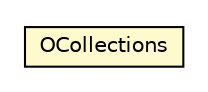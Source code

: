 #!/usr/local/bin/dot
#
# Class diagram 
# Generated by UMLGraph version R5_6-24-gf6e263 (http://www.umlgraph.org/)
#

digraph G {
	edge [fontname="Helvetica",fontsize=10,labelfontname="Helvetica",labelfontsize=10];
	node [fontname="Helvetica",fontsize=10,shape=plaintext];
	nodesep=0.25;
	ranksep=0.5;
	// com.orientechnologies.common.util.OCollections
	c955333 [label=<<table title="com.orientechnologies.common.util.OCollections" border="0" cellborder="1" cellspacing="0" cellpadding="2" port="p" bgcolor="lemonChiffon" href="./OCollections.html">
		<tr><td><table border="0" cellspacing="0" cellpadding="1">
<tr><td align="center" balign="center"> OCollections </td></tr>
		</table></td></tr>
		</table>>, URL="./OCollections.html", fontname="Helvetica", fontcolor="black", fontsize=10.0];
}

